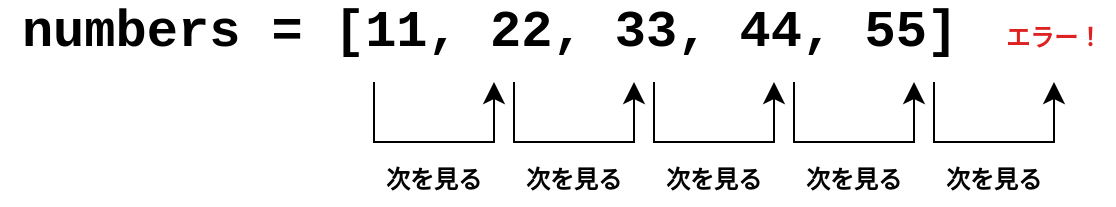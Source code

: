 <mxfile>
    <diagram id="wzYqMst7PdFGsakzCzbz" name="Page-1">
        <mxGraphModel dx="1078" dy="850" grid="1" gridSize="10" guides="1" tooltips="1" connect="1" arrows="1" fold="1" page="1" pageScale="1" pageWidth="827" pageHeight="1169" math="0" shadow="0">
            <root>
                <mxCell id="0"/>
                <mxCell id="1" parent="0"/>
                <mxCell id="2" value="&lt;font size=&quot;1&quot; face=&quot;Courier New&quot; style=&quot;&quot;&gt;&lt;b style=&quot;font-size: 26px;&quot;&gt;numbers = [11, 22, 33, 44, 55]&lt;/b&gt;&lt;/font&gt;" style="text;html=1;strokeColor=none;fillColor=none;align=center;verticalAlign=middle;whiteSpace=wrap;rounded=0;" vertex="1" parent="1">
                    <mxGeometry x="10" y="20" width="490" height="30" as="geometry"/>
                </mxCell>
                <mxCell id="3" value="" style="edgeStyle=elbowEdgeStyle;elbow=vertical;endArrow=classic;html=1;curved=0;rounded=0;endSize=8;startSize=8;fontFamily=Courier New;fontSize=26;" edge="1" parent="1">
                    <mxGeometry width="50" height="50" relative="1" as="geometry">
                        <mxPoint x="197" y="60" as="sourcePoint"/>
                        <mxPoint x="257" y="60" as="targetPoint"/>
                        <Array as="points">
                            <mxPoint x="227" y="90"/>
                        </Array>
                    </mxGeometry>
                </mxCell>
                <mxCell id="4" value="" style="edgeStyle=elbowEdgeStyle;elbow=vertical;endArrow=classic;html=1;curved=0;rounded=0;endSize=8;startSize=8;fontFamily=Courier New;fontSize=26;" edge="1" parent="1">
                    <mxGeometry width="50" height="50" relative="1" as="geometry">
                        <mxPoint x="267" y="60" as="sourcePoint"/>
                        <mxPoint x="327" y="60" as="targetPoint"/>
                        <Array as="points">
                            <mxPoint x="297" y="90"/>
                        </Array>
                    </mxGeometry>
                </mxCell>
                <mxCell id="5" value="" style="edgeStyle=elbowEdgeStyle;elbow=vertical;endArrow=classic;html=1;curved=0;rounded=0;endSize=8;startSize=8;fontFamily=Courier New;fontSize=26;" edge="1" parent="1">
                    <mxGeometry width="50" height="50" relative="1" as="geometry">
                        <mxPoint x="337" y="60" as="sourcePoint"/>
                        <mxPoint x="397" y="60" as="targetPoint"/>
                        <Array as="points">
                            <mxPoint x="367" y="90"/>
                        </Array>
                    </mxGeometry>
                </mxCell>
                <mxCell id="6" value="" style="edgeStyle=elbowEdgeStyle;elbow=vertical;endArrow=classic;html=1;curved=0;rounded=0;endSize=8;startSize=8;fontFamily=Courier New;fontSize=26;" edge="1" parent="1">
                    <mxGeometry width="50" height="50" relative="1" as="geometry">
                        <mxPoint x="407" y="60" as="sourcePoint"/>
                        <mxPoint x="467" y="60" as="targetPoint"/>
                        <Array as="points">
                            <mxPoint x="437" y="90"/>
                        </Array>
                    </mxGeometry>
                </mxCell>
                <mxCell id="7" value="" style="edgeStyle=elbowEdgeStyle;elbow=vertical;endArrow=classic;html=1;curved=0;rounded=0;endSize=8;startSize=8;fontFamily=Courier New;fontSize=26;" edge="1" parent="1">
                    <mxGeometry width="50" height="50" relative="1" as="geometry">
                        <mxPoint x="477" y="60" as="sourcePoint"/>
                        <mxPoint x="537" y="60" as="targetPoint"/>
                        <Array as="points">
                            <mxPoint x="507" y="90"/>
                        </Array>
                    </mxGeometry>
                </mxCell>
                <mxCell id="9" value="&lt;font color=&quot;#de2121&quot; face=&quot;Helvetica&quot; style=&quot;font-size: 12px;&quot;&gt;&lt;b&gt;エラー！&lt;/b&gt;&lt;/font&gt;" style="text;html=1;strokeColor=none;fillColor=none;align=center;verticalAlign=middle;whiteSpace=wrap;rounded=0;fontFamily=Courier New;fontSize=26;" vertex="1" parent="1">
                    <mxGeometry x="507" y="20" width="60" height="30" as="geometry"/>
                </mxCell>
                <mxCell id="10" value="&lt;font color=&quot;#030303&quot; face=&quot;Helvetica&quot;&gt;&lt;span style=&quot;font-size: 12px;&quot;&gt;&lt;b style=&quot;&quot;&gt;次を見る&lt;/b&gt;&lt;/span&gt;&lt;/font&gt;" style="text;html=1;strokeColor=none;fillColor=none;align=center;verticalAlign=middle;whiteSpace=wrap;rounded=0;fontFamily=Courier New;fontSize=26;" vertex="1" parent="1">
                    <mxGeometry x="197" y="90" width="60" height="30" as="geometry"/>
                </mxCell>
                <mxCell id="11" value="&lt;font color=&quot;#030303&quot; face=&quot;Helvetica&quot;&gt;&lt;span style=&quot;font-size: 12px;&quot;&gt;&lt;b style=&quot;&quot;&gt;次を見る&lt;/b&gt;&lt;/span&gt;&lt;/font&gt;" style="text;html=1;strokeColor=none;fillColor=none;align=center;verticalAlign=middle;whiteSpace=wrap;rounded=0;fontFamily=Courier New;fontSize=26;" vertex="1" parent="1">
                    <mxGeometry x="267" y="90" width="60" height="30" as="geometry"/>
                </mxCell>
                <mxCell id="12" value="&lt;font color=&quot;#030303&quot; face=&quot;Helvetica&quot;&gt;&lt;span style=&quot;font-size: 12px;&quot;&gt;&lt;b style=&quot;&quot;&gt;次を見る&lt;/b&gt;&lt;/span&gt;&lt;/font&gt;" style="text;html=1;strokeColor=none;fillColor=none;align=center;verticalAlign=middle;whiteSpace=wrap;rounded=0;fontFamily=Courier New;fontSize=26;" vertex="1" parent="1">
                    <mxGeometry x="337" y="90" width="60" height="30" as="geometry"/>
                </mxCell>
                <mxCell id="13" value="&lt;font color=&quot;#030303&quot; face=&quot;Helvetica&quot;&gt;&lt;span style=&quot;font-size: 12px;&quot;&gt;&lt;b style=&quot;&quot;&gt;次を見る&lt;/b&gt;&lt;/span&gt;&lt;/font&gt;" style="text;html=1;strokeColor=none;fillColor=none;align=center;verticalAlign=middle;whiteSpace=wrap;rounded=0;fontFamily=Courier New;fontSize=26;" vertex="1" parent="1">
                    <mxGeometry x="407" y="90" width="60" height="30" as="geometry"/>
                </mxCell>
                <mxCell id="14" value="&lt;font color=&quot;#030303&quot; face=&quot;Helvetica&quot;&gt;&lt;span style=&quot;font-size: 12px;&quot;&gt;&lt;b style=&quot;&quot;&gt;次を見る&lt;/b&gt;&lt;/span&gt;&lt;/font&gt;" style="text;html=1;strokeColor=none;fillColor=none;align=center;verticalAlign=middle;whiteSpace=wrap;rounded=0;fontFamily=Courier New;fontSize=26;" vertex="1" parent="1">
                    <mxGeometry x="477" y="90" width="60" height="30" as="geometry"/>
                </mxCell>
            </root>
        </mxGraphModel>
    </diagram>
</mxfile>